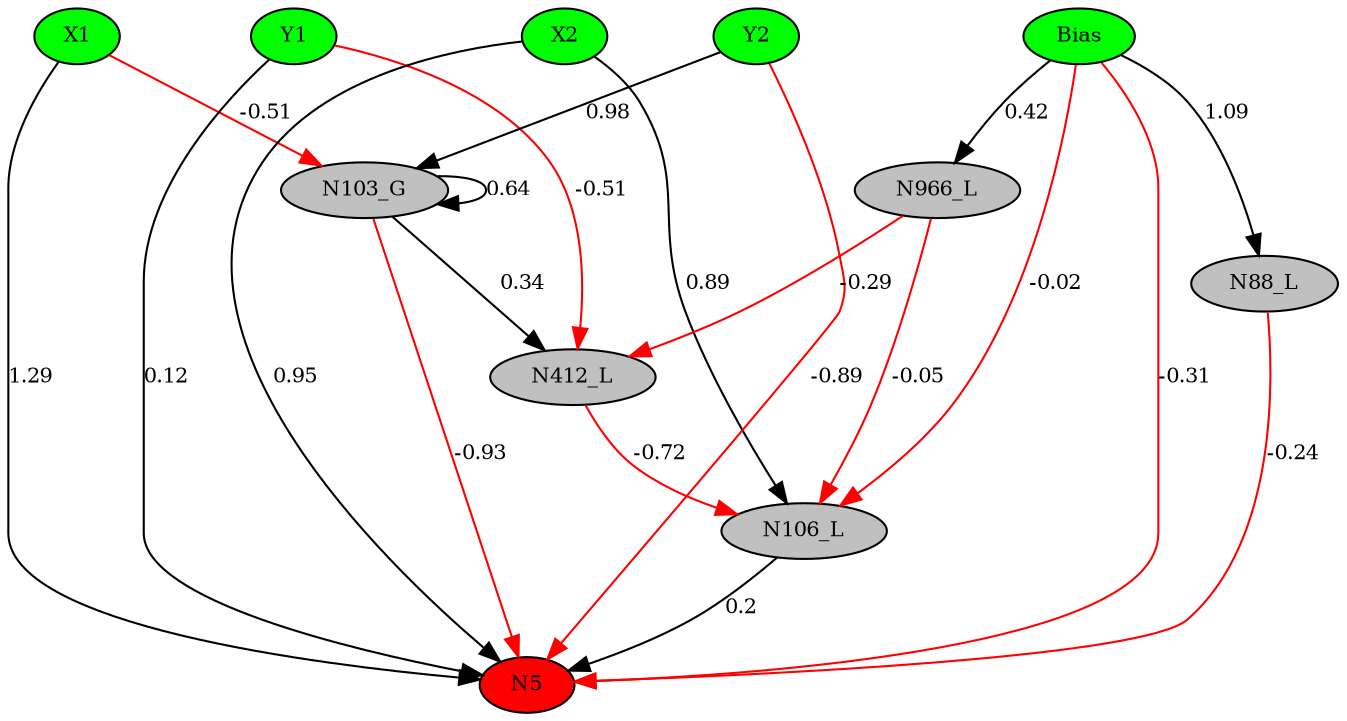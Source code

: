 digraph g { 
N0 [shape=ellipse, label=Bias,fontsize=10,height=0.1,width=0.1,style=filled,fillcolor=green]
N1[shape=ellipse label=X1,fontsize=10,height=0.1,width=0.1,style=filled,fillcolor=green]
N2[shape=ellipse label=Y1,fontsize=10,height=0.1,width=0.1,style=filled,fillcolor=green]
N3[shape=ellipse label=X2,fontsize=10,height=0.1,width=0.1,style=filled,fillcolor=green]
N4[shape=ellipse label=Y2,fontsize=10,height=0.1,width=0.1,style=filled,fillcolor=green]
N5[shape=ellipse,fontsize = 10, height = 0.1, width = 0.1, style = filled, fillcolor = red]
N88[shape=ellipse, label=N88_L,fontsize=10,height=0.1,width=0.1,style=filled,fillcolor=gray]
N103[shape=ellipse, label=N103_G,fontsize=10,height=0.1,width=0.1,style=filled,fillcolor=gray]
N106[shape=ellipse, label=N106_L,fontsize=10,height=0.1,width=0.1,style=filled,fillcolor=gray]
N412[shape=ellipse, label=N412_L,fontsize=10,height=0.1,width=0.1,style=filled,fillcolor=gray]
N966[shape=ellipse, label=N966_L,fontsize=10,height=0.1,width=0.1,style=filled,fillcolor=gray]
N0 -> N5 [color=red] [arrowType=inv][ label=-0.31,fontsize=10]
N1 -> N5 [color=black] [ label=1.29,fontsize=10]
N2 -> N5 [color=black] [ label=0.12,fontsize=10]
N3 -> N5 [color=black] [ label=0.95,fontsize=10]
N4 -> N5 [color=red] [arrowType=inv][ label=-0.89,fontsize=10]
N0 -> N88 [color=black] [ label=1.09,fontsize=10]
N88 -> N5 [color=red] [arrowType=inv][ label=-0.24,fontsize=10]
N4 -> N103 [color=black] [ label=0.98,fontsize=10]
N103 -> N5 [color=red] [arrowType=inv][ label=-0.93,fontsize=10]
N106 -> N5 [color=black] [ label=0.2,fontsize=10]
N1 -> N103 [color=red] [arrowType=inv][ label=-0.51,fontsize=10]
N0 -> N106 [color=red] [arrowType=inv][ label=-0.02,fontsize=10]
N2 -> N412 [color=red] [arrowType=inv][ label=-0.51,fontsize=10]
N412 -> N106 [color=red] [arrowType=inv][ label=-0.72,fontsize=10]
N0 -> N966 [color=black] [ label=0.42,fontsize=10]
N966 -> N106 [color=red] [arrowType=inv][ label=-0.05,fontsize=10]
N103 -> N103 [color=black] [ label=0.64,fontsize=10]
N966 -> N412 [color=red] [arrowType=inv][ label=-0.29,fontsize=10]
N3 -> N106 [color=black] [ label=0.89,fontsize=10]
N103 -> N412 [color=black] [ label=0.34,fontsize=10]
 { rank=same; 
N5
 } 
 { rank=same; 
N1 ->N2 ->N3 ->N4 ->N0 [style=invis]
 } 
}
